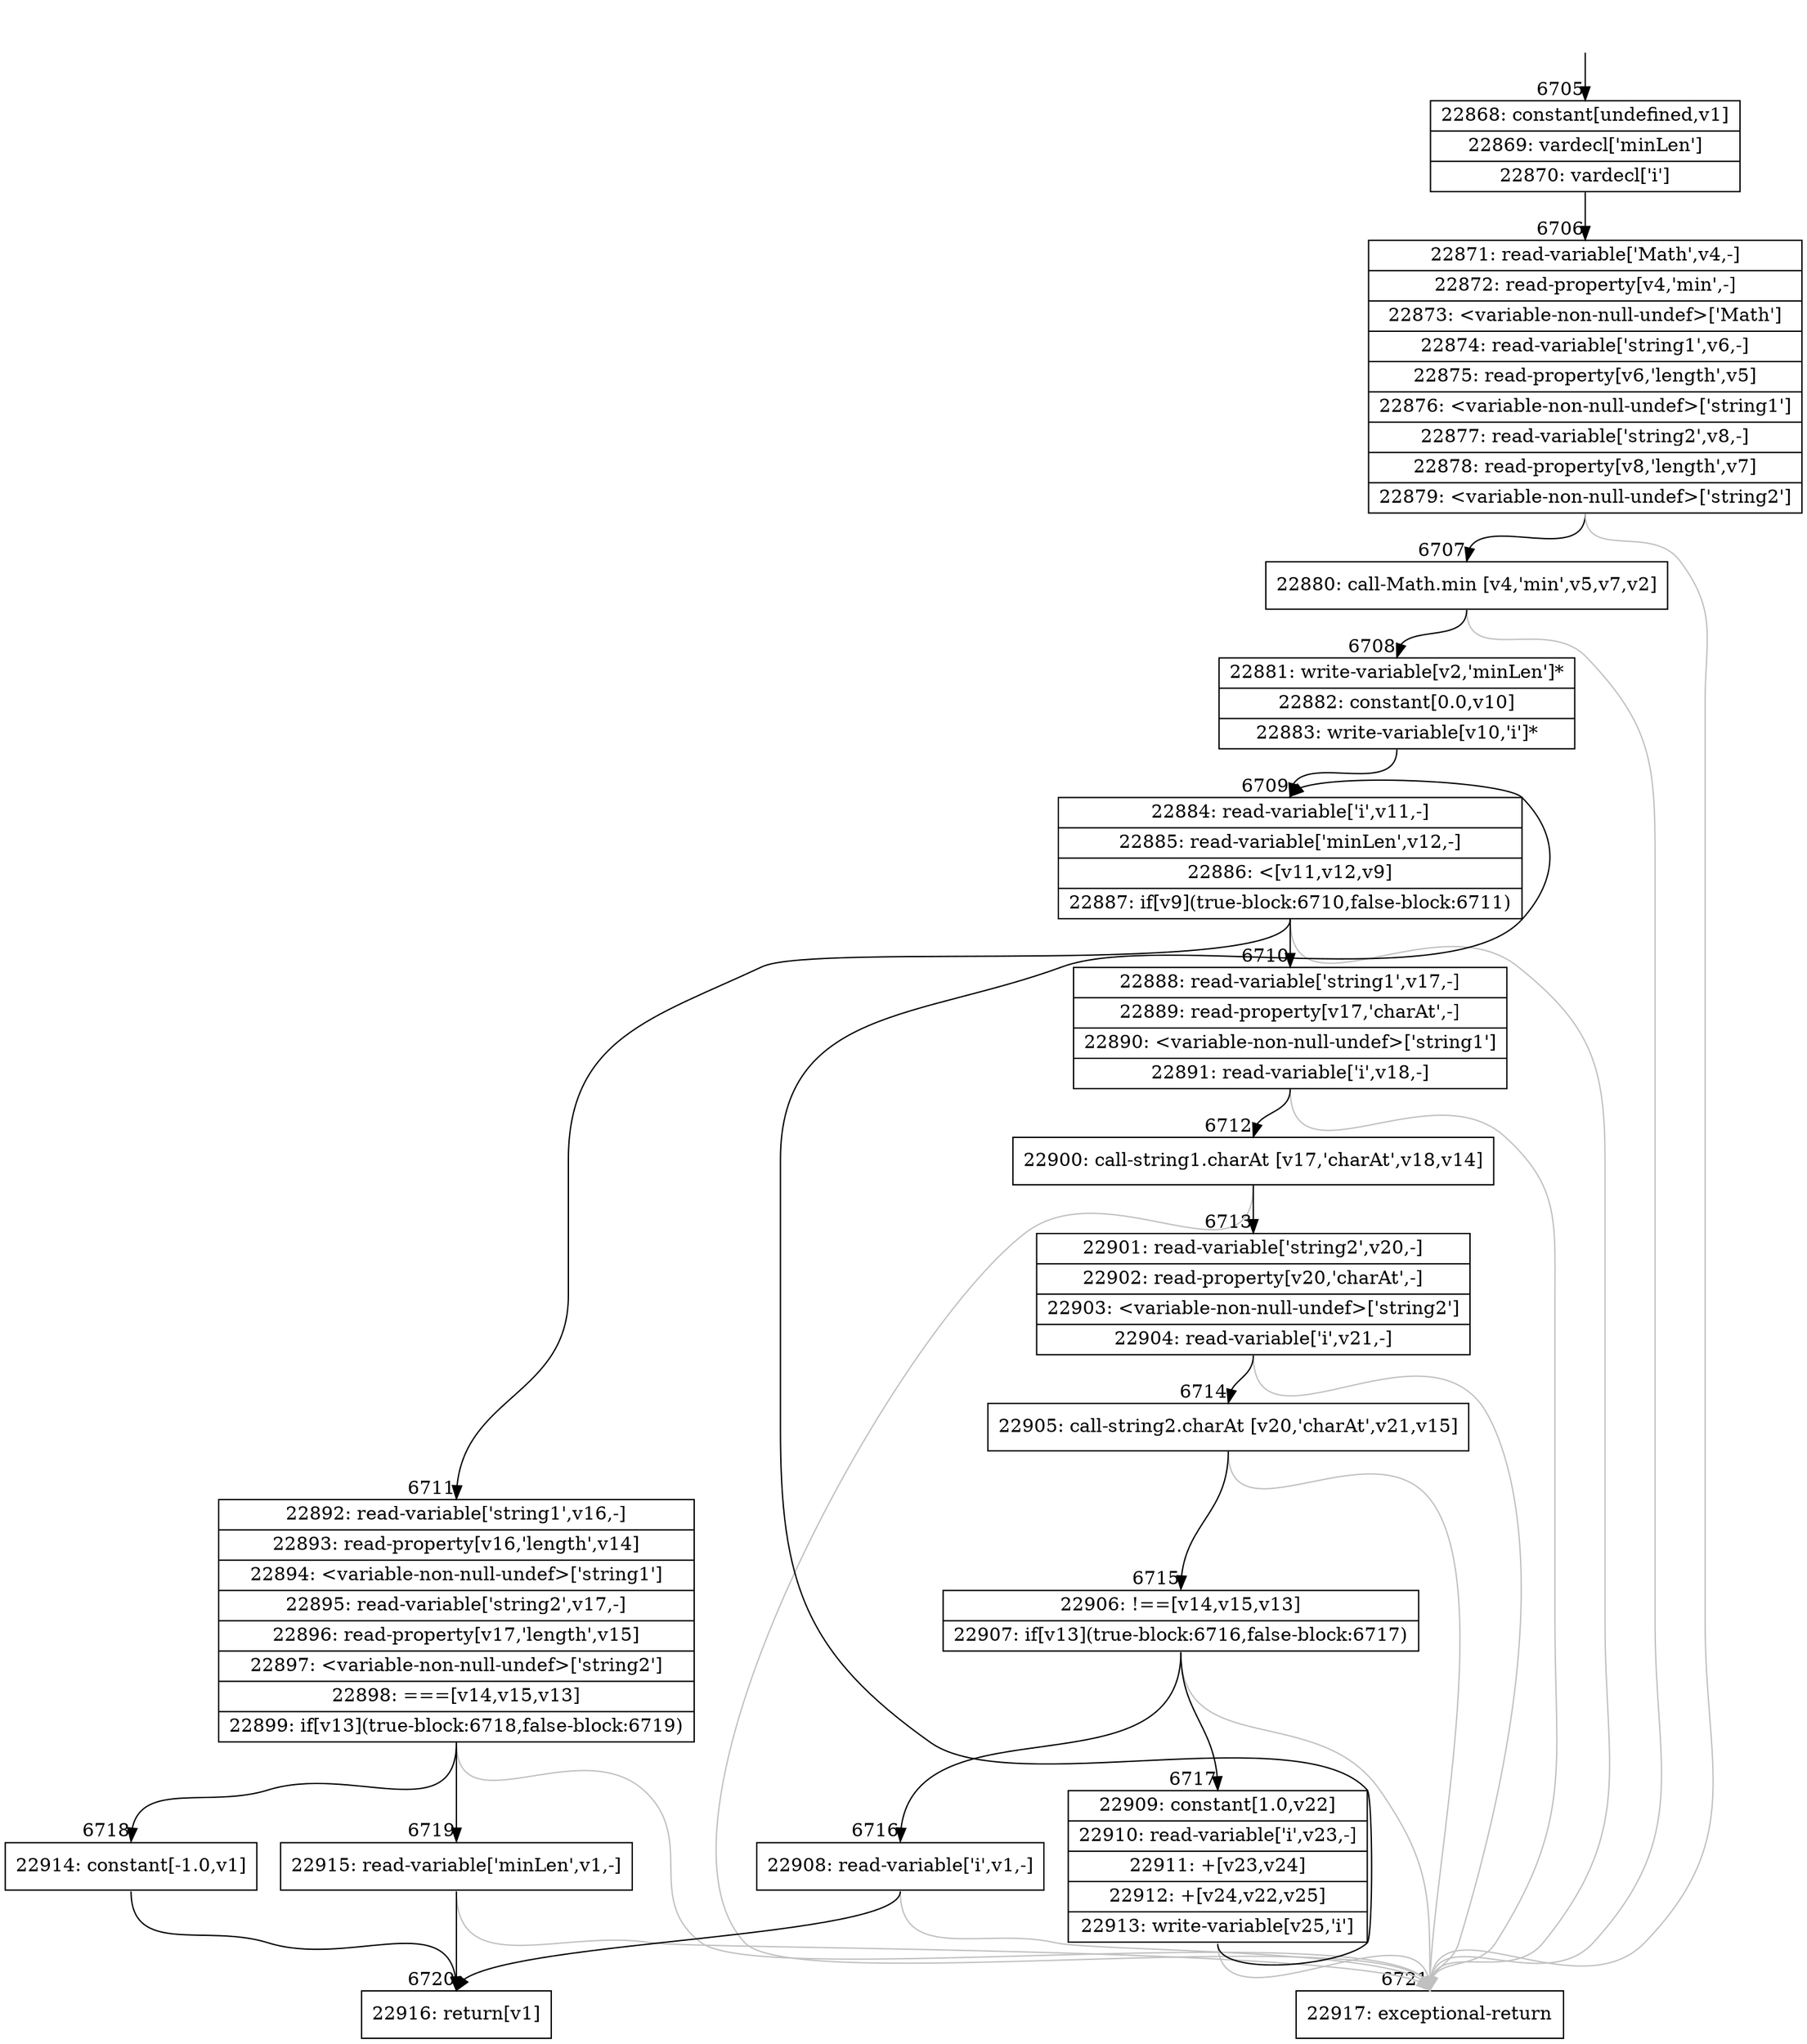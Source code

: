 digraph {
rankdir="TD"
BB_entry467[shape=none,label=""];
BB_entry467 -> BB6705 [tailport=s, headport=n, headlabel="    6705"]
BB6705 [shape=record label="{22868: constant[undefined,v1]|22869: vardecl['minLen']|22870: vardecl['i']}" ] 
BB6705 -> BB6706 [tailport=s, headport=n, headlabel="      6706"]
BB6706 [shape=record label="{22871: read-variable['Math',v4,-]|22872: read-property[v4,'min',-]|22873: \<variable-non-null-undef\>['Math']|22874: read-variable['string1',v6,-]|22875: read-property[v6,'length',v5]|22876: \<variable-non-null-undef\>['string1']|22877: read-variable['string2',v8,-]|22878: read-property[v8,'length',v7]|22879: \<variable-non-null-undef\>['string2']}" ] 
BB6706 -> BB6707 [tailport=s, headport=n, headlabel="      6707"]
BB6706 -> BB6721 [tailport=s, headport=n, color=gray, headlabel="      6721"]
BB6707 [shape=record label="{22880: call-Math.min [v4,'min',v5,v7,v2]}" ] 
BB6707 -> BB6708 [tailport=s, headport=n, headlabel="      6708"]
BB6707 -> BB6721 [tailport=s, headport=n, color=gray]
BB6708 [shape=record label="{22881: write-variable[v2,'minLen']*|22882: constant[0.0,v10]|22883: write-variable[v10,'i']*}" ] 
BB6708 -> BB6709 [tailport=s, headport=n, headlabel="      6709"]
BB6709 [shape=record label="{22884: read-variable['i',v11,-]|22885: read-variable['minLen',v12,-]|22886: \<[v11,v12,v9]|22887: if[v9](true-block:6710,false-block:6711)}" ] 
BB6709 -> BB6710 [tailport=s, headport=n, headlabel="      6710"]
BB6709 -> BB6711 [tailport=s, headport=n, headlabel="      6711"]
BB6709 -> BB6721 [tailport=s, headport=n, color=gray]
BB6710 [shape=record label="{22888: read-variable['string1',v17,-]|22889: read-property[v17,'charAt',-]|22890: \<variable-non-null-undef\>['string1']|22891: read-variable['i',v18,-]}" ] 
BB6710 -> BB6712 [tailport=s, headport=n, headlabel="      6712"]
BB6710 -> BB6721 [tailport=s, headport=n, color=gray]
BB6711 [shape=record label="{22892: read-variable['string1',v16,-]|22893: read-property[v16,'length',v14]|22894: \<variable-non-null-undef\>['string1']|22895: read-variable['string2',v17,-]|22896: read-property[v17,'length',v15]|22897: \<variable-non-null-undef\>['string2']|22898: ===[v14,v15,v13]|22899: if[v13](true-block:6718,false-block:6719)}" ] 
BB6711 -> BB6718 [tailport=s, headport=n, headlabel="      6718"]
BB6711 -> BB6719 [tailport=s, headport=n, headlabel="      6719"]
BB6711 -> BB6721 [tailport=s, headport=n, color=gray]
BB6712 [shape=record label="{22900: call-string1.charAt [v17,'charAt',v18,v14]}" ] 
BB6712 -> BB6713 [tailport=s, headport=n, headlabel="      6713"]
BB6712 -> BB6721 [tailport=s, headport=n, color=gray]
BB6713 [shape=record label="{22901: read-variable['string2',v20,-]|22902: read-property[v20,'charAt',-]|22903: \<variable-non-null-undef\>['string2']|22904: read-variable['i',v21,-]}" ] 
BB6713 -> BB6714 [tailport=s, headport=n, headlabel="      6714"]
BB6713 -> BB6721 [tailport=s, headport=n, color=gray]
BB6714 [shape=record label="{22905: call-string2.charAt [v20,'charAt',v21,v15]}" ] 
BB6714 -> BB6715 [tailport=s, headport=n, headlabel="      6715"]
BB6714 -> BB6721 [tailport=s, headport=n, color=gray]
BB6715 [shape=record label="{22906: !==[v14,v15,v13]|22907: if[v13](true-block:6716,false-block:6717)}" ] 
BB6715 -> BB6716 [tailport=s, headport=n, headlabel="      6716"]
BB6715 -> BB6717 [tailport=s, headport=n, headlabel="      6717"]
BB6715 -> BB6721 [tailport=s, headport=n, color=gray]
BB6716 [shape=record label="{22908: read-variable['i',v1,-]}" ] 
BB6716 -> BB6720 [tailport=s, headport=n, headlabel="      6720"]
BB6716 -> BB6721 [tailport=s, headport=n, color=gray]
BB6717 [shape=record label="{22909: constant[1.0,v22]|22910: read-variable['i',v23,-]|22911: +[v23,v24]|22912: +[v24,v22,v25]|22913: write-variable[v25,'i']}" ] 
BB6717 -> BB6709 [tailport=s, headport=n]
BB6717 -> BB6721 [tailport=s, headport=n, color=gray]
BB6718 [shape=record label="{22914: constant[-1.0,v1]}" ] 
BB6718 -> BB6720 [tailport=s, headport=n]
BB6719 [shape=record label="{22915: read-variable['minLen',v1,-]}" ] 
BB6719 -> BB6720 [tailport=s, headport=n]
BB6719 -> BB6721 [tailport=s, headport=n, color=gray]
BB6720 [shape=record label="{22916: return[v1]}" ] 
BB6721 [shape=record label="{22917: exceptional-return}" ] 
//#$~ 11826
}
